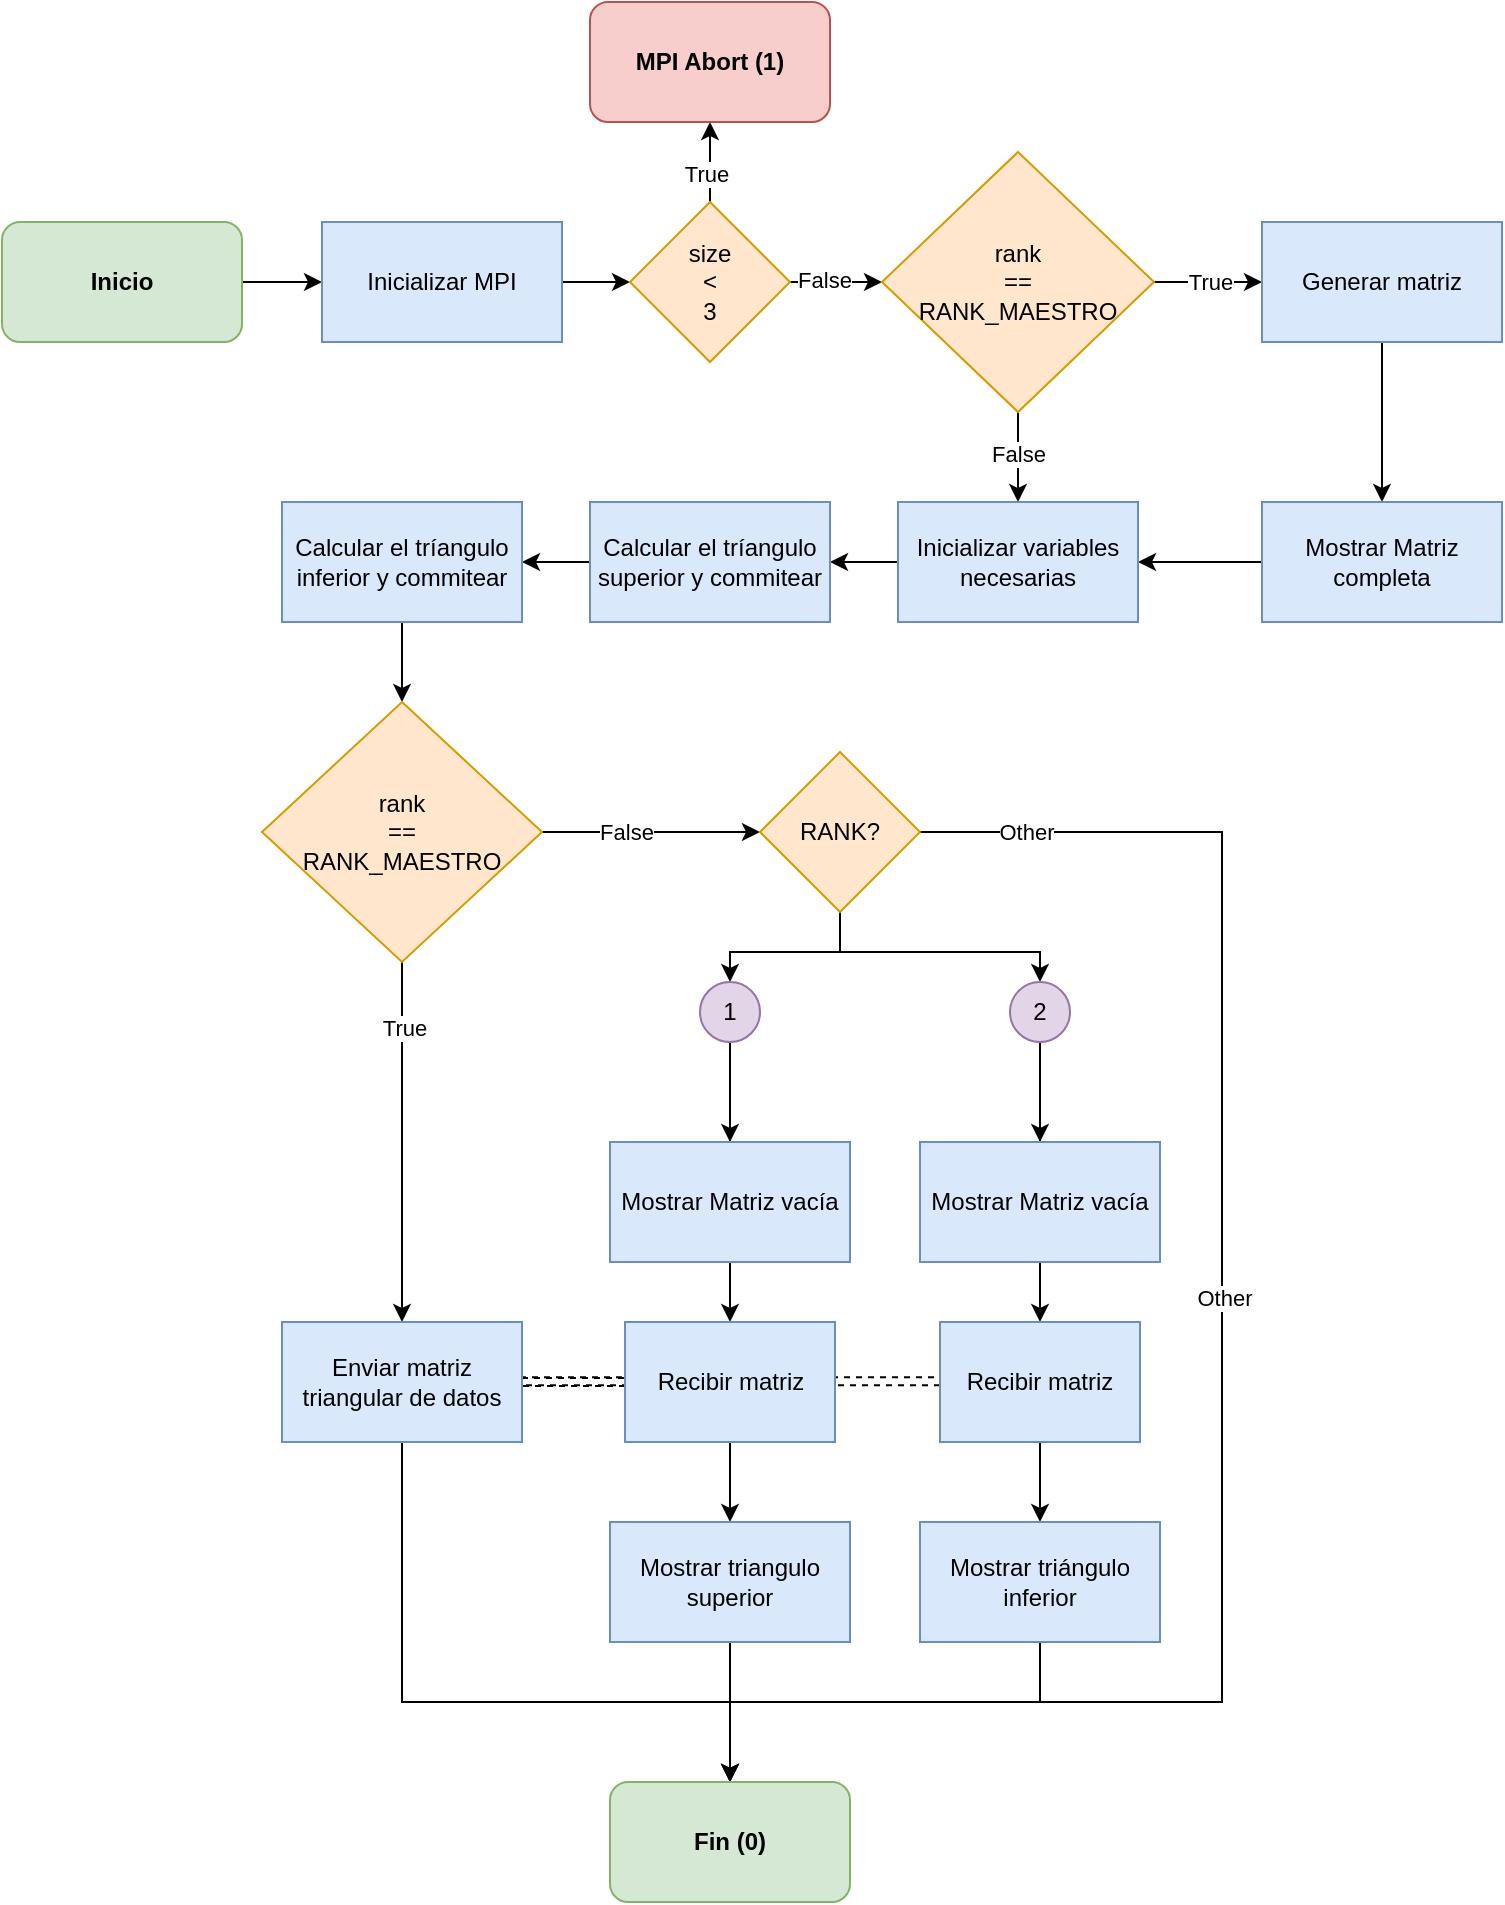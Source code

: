 <mxfile version="22.0.3" type="device">
  <diagram name="Página-1" id="lM1lUgW0QpsYnXXzucY9">
    <mxGraphModel dx="1098" dy="708" grid="1" gridSize="10" guides="1" tooltips="1" connect="1" arrows="1" fold="1" page="1" pageScale="1" pageWidth="827" pageHeight="1169" math="0" shadow="0">
      <root>
        <mxCell id="0" />
        <mxCell id="1" parent="0" />
        <mxCell id="Q2pxramZ0ypnv0ax2mnD-14" value="" style="edgeStyle=orthogonalEdgeStyle;rounded=0;orthogonalLoop=1;jettySize=auto;html=1;" edge="1" parent="1" source="Q2pxramZ0ypnv0ax2mnD-1" target="Q2pxramZ0ypnv0ax2mnD-7">
          <mxGeometry relative="1" as="geometry" />
        </mxCell>
        <mxCell id="Q2pxramZ0ypnv0ax2mnD-1" value="Inicio" style="rounded=1;whiteSpace=wrap;html=1;fillColor=#d5e8d4;strokeColor=#82b366;fontStyle=1" vertex="1" parent="1">
          <mxGeometry x="60" y="170" width="120" height="60" as="geometry" />
        </mxCell>
        <mxCell id="Q2pxramZ0ypnv0ax2mnD-9" value="" style="edgeStyle=orthogonalEdgeStyle;rounded=0;orthogonalLoop=1;jettySize=auto;html=1;" edge="1" parent="1" source="Q2pxramZ0ypnv0ax2mnD-7" target="Q2pxramZ0ypnv0ax2mnD-8">
          <mxGeometry relative="1" as="geometry" />
        </mxCell>
        <mxCell id="Q2pxramZ0ypnv0ax2mnD-7" value="Inicializar MPI" style="rounded=0;whiteSpace=wrap;html=1;fillColor=#dae8fc;strokeColor=#6c8ebf;" vertex="1" parent="1">
          <mxGeometry x="220" y="170" width="120" height="60" as="geometry" />
        </mxCell>
        <mxCell id="Q2pxramZ0ypnv0ax2mnD-11" value="" style="edgeStyle=orthogonalEdgeStyle;rounded=0;orthogonalLoop=1;jettySize=auto;html=1;" edge="1" parent="1" source="Q2pxramZ0ypnv0ax2mnD-8" target="Q2pxramZ0ypnv0ax2mnD-10">
          <mxGeometry relative="1" as="geometry" />
        </mxCell>
        <mxCell id="Q2pxramZ0ypnv0ax2mnD-53" value="True" style="edgeLabel;html=1;align=center;verticalAlign=middle;resizable=0;points=[];" vertex="1" connectable="0" parent="Q2pxramZ0ypnv0ax2mnD-11">
          <mxGeometry x="-0.3" y="2" relative="1" as="geometry">
            <mxPoint as="offset" />
          </mxGeometry>
        </mxCell>
        <mxCell id="Q2pxramZ0ypnv0ax2mnD-13" value="" style="edgeStyle=orthogonalEdgeStyle;rounded=0;orthogonalLoop=1;jettySize=auto;html=1;" edge="1" parent="1" source="Q2pxramZ0ypnv0ax2mnD-8" target="Q2pxramZ0ypnv0ax2mnD-12">
          <mxGeometry relative="1" as="geometry" />
        </mxCell>
        <mxCell id="Q2pxramZ0ypnv0ax2mnD-54" value="False" style="edgeLabel;html=1;align=center;verticalAlign=middle;resizable=0;points=[];" vertex="1" connectable="0" parent="Q2pxramZ0ypnv0ax2mnD-13">
          <mxGeometry x="-0.261" y="1" relative="1" as="geometry">
            <mxPoint as="offset" />
          </mxGeometry>
        </mxCell>
        <mxCell id="Q2pxramZ0ypnv0ax2mnD-8" value="size&lt;br&gt;&amp;lt;&lt;br&gt;3" style="rhombus;whiteSpace=wrap;html=1;rounded=0;fillColor=#ffe6cc;strokeColor=#d79b00;" vertex="1" parent="1">
          <mxGeometry x="374" y="160" width="80" height="80" as="geometry" />
        </mxCell>
        <mxCell id="Q2pxramZ0ypnv0ax2mnD-10" value="MPI Abort (1)" style="rounded=1;whiteSpace=wrap;html=1;fillColor=#f8cecc;strokeColor=#b85450;fontStyle=1" vertex="1" parent="1">
          <mxGeometry x="354" y="60" width="120" height="60" as="geometry" />
        </mxCell>
        <mxCell id="Q2pxramZ0ypnv0ax2mnD-16" value="" style="edgeStyle=orthogonalEdgeStyle;rounded=0;orthogonalLoop=1;jettySize=auto;html=1;" edge="1" parent="1" source="Q2pxramZ0ypnv0ax2mnD-12" target="Q2pxramZ0ypnv0ax2mnD-15">
          <mxGeometry relative="1" as="geometry" />
        </mxCell>
        <mxCell id="Q2pxramZ0ypnv0ax2mnD-55" value="True" style="edgeLabel;html=1;align=center;verticalAlign=middle;resizable=0;points=[];" vertex="1" connectable="0" parent="Q2pxramZ0ypnv0ax2mnD-16">
          <mxGeometry x="0.045" y="2" relative="1" as="geometry">
            <mxPoint y="2" as="offset" />
          </mxGeometry>
        </mxCell>
        <mxCell id="Q2pxramZ0ypnv0ax2mnD-52" value="" style="edgeStyle=orthogonalEdgeStyle;rounded=0;orthogonalLoop=1;jettySize=auto;html=1;" edge="1" parent="1" source="Q2pxramZ0ypnv0ax2mnD-12" target="Q2pxramZ0ypnv0ax2mnD-19">
          <mxGeometry relative="1" as="geometry" />
        </mxCell>
        <mxCell id="Q2pxramZ0ypnv0ax2mnD-56" value="False" style="edgeLabel;html=1;align=center;verticalAlign=middle;resizable=0;points=[];" vertex="1" connectable="0" parent="Q2pxramZ0ypnv0ax2mnD-52">
          <mxGeometry x="-0.067" relative="1" as="geometry">
            <mxPoint as="offset" />
          </mxGeometry>
        </mxCell>
        <mxCell id="Q2pxramZ0ypnv0ax2mnD-12" value="rank&lt;br&gt;==&lt;br&gt;RANK_MAESTRO" style="rhombus;whiteSpace=wrap;html=1;rounded=0;fillColor=#ffe6cc;strokeColor=#d79b00;" vertex="1" parent="1">
          <mxGeometry x="500" y="135" width="136" height="130" as="geometry" />
        </mxCell>
        <mxCell id="Q2pxramZ0ypnv0ax2mnD-18" value="" style="edgeStyle=orthogonalEdgeStyle;rounded=0;orthogonalLoop=1;jettySize=auto;html=1;" edge="1" parent="1" source="Q2pxramZ0ypnv0ax2mnD-15" target="Q2pxramZ0ypnv0ax2mnD-17">
          <mxGeometry relative="1" as="geometry" />
        </mxCell>
        <mxCell id="Q2pxramZ0ypnv0ax2mnD-15" value="Generar matriz" style="whiteSpace=wrap;html=1;rounded=0;fillColor=#dae8fc;strokeColor=#6c8ebf;" vertex="1" parent="1">
          <mxGeometry x="690" y="170" width="120" height="60" as="geometry" />
        </mxCell>
        <mxCell id="Q2pxramZ0ypnv0ax2mnD-20" value="" style="edgeStyle=orthogonalEdgeStyle;rounded=0;orthogonalLoop=1;jettySize=auto;html=1;" edge="1" parent="1" source="Q2pxramZ0ypnv0ax2mnD-17" target="Q2pxramZ0ypnv0ax2mnD-19">
          <mxGeometry relative="1" as="geometry" />
        </mxCell>
        <mxCell id="Q2pxramZ0ypnv0ax2mnD-17" value="Mostrar Matriz completa" style="whiteSpace=wrap;html=1;rounded=0;fillColor=#dae8fc;strokeColor=#6c8ebf;" vertex="1" parent="1">
          <mxGeometry x="690" y="310" width="120" height="60" as="geometry" />
        </mxCell>
        <mxCell id="Q2pxramZ0ypnv0ax2mnD-22" value="" style="edgeStyle=orthogonalEdgeStyle;rounded=0;orthogonalLoop=1;jettySize=auto;html=1;" edge="1" parent="1" source="Q2pxramZ0ypnv0ax2mnD-19" target="Q2pxramZ0ypnv0ax2mnD-21">
          <mxGeometry relative="1" as="geometry" />
        </mxCell>
        <mxCell id="Q2pxramZ0ypnv0ax2mnD-19" value="Inicializar variables necesarias" style="whiteSpace=wrap;html=1;rounded=0;fillColor=#dae8fc;strokeColor=#6c8ebf;" vertex="1" parent="1">
          <mxGeometry x="508" y="310" width="120" height="60" as="geometry" />
        </mxCell>
        <mxCell id="Q2pxramZ0ypnv0ax2mnD-24" value="" style="edgeStyle=orthogonalEdgeStyle;rounded=0;orthogonalLoop=1;jettySize=auto;html=1;" edge="1" parent="1" source="Q2pxramZ0ypnv0ax2mnD-21" target="Q2pxramZ0ypnv0ax2mnD-23">
          <mxGeometry relative="1" as="geometry" />
        </mxCell>
        <mxCell id="Q2pxramZ0ypnv0ax2mnD-21" value="Calcular el tríangulo superior y commitear" style="whiteSpace=wrap;html=1;rounded=0;fillColor=#dae8fc;strokeColor=#6c8ebf;" vertex="1" parent="1">
          <mxGeometry x="354" y="310" width="120" height="60" as="geometry" />
        </mxCell>
        <mxCell id="Q2pxramZ0ypnv0ax2mnD-26" value="" style="edgeStyle=orthogonalEdgeStyle;rounded=0;orthogonalLoop=1;jettySize=auto;html=1;" edge="1" parent="1" source="Q2pxramZ0ypnv0ax2mnD-23" target="Q2pxramZ0ypnv0ax2mnD-25">
          <mxGeometry relative="1" as="geometry" />
        </mxCell>
        <mxCell id="Q2pxramZ0ypnv0ax2mnD-23" value="Calcular el tríangulo inferior y commitear" style="whiteSpace=wrap;html=1;rounded=0;fillColor=#dae8fc;strokeColor=#6c8ebf;" vertex="1" parent="1">
          <mxGeometry x="200" y="310" width="120" height="60" as="geometry" />
        </mxCell>
        <mxCell id="Q2pxramZ0ypnv0ax2mnD-28" value="" style="edgeStyle=orthogonalEdgeStyle;rounded=0;orthogonalLoop=1;jettySize=auto;html=1;" edge="1" parent="1" source="Q2pxramZ0ypnv0ax2mnD-25" target="Q2pxramZ0ypnv0ax2mnD-27">
          <mxGeometry relative="1" as="geometry" />
        </mxCell>
        <mxCell id="Q2pxramZ0ypnv0ax2mnD-62" value="False" style="edgeLabel;html=1;align=center;verticalAlign=middle;resizable=0;points=[];" vertex="1" connectable="0" parent="Q2pxramZ0ypnv0ax2mnD-28">
          <mxGeometry x="-0.229" relative="1" as="geometry">
            <mxPoint as="offset" />
          </mxGeometry>
        </mxCell>
        <mxCell id="Q2pxramZ0ypnv0ax2mnD-35" value="" style="edgeStyle=orthogonalEdgeStyle;rounded=0;orthogonalLoop=1;jettySize=auto;html=1;" edge="1" parent="1" source="Q2pxramZ0ypnv0ax2mnD-25" target="Q2pxramZ0ypnv0ax2mnD-34">
          <mxGeometry relative="1" as="geometry" />
        </mxCell>
        <mxCell id="Q2pxramZ0ypnv0ax2mnD-64" value="True" style="edgeLabel;html=1;align=center;verticalAlign=middle;resizable=0;points=[];" vertex="1" connectable="0" parent="Q2pxramZ0ypnv0ax2mnD-35">
          <mxGeometry x="-0.633" y="1" relative="1" as="geometry">
            <mxPoint as="offset" />
          </mxGeometry>
        </mxCell>
        <mxCell id="Q2pxramZ0ypnv0ax2mnD-25" value="rank&lt;br&gt;==&lt;br&gt;RANK_MAESTRO" style="rhombus;whiteSpace=wrap;html=1;rounded=0;fillColor=#ffe6cc;strokeColor=#d79b00;" vertex="1" parent="1">
          <mxGeometry x="190" y="410" width="140" height="130" as="geometry" />
        </mxCell>
        <mxCell id="Q2pxramZ0ypnv0ax2mnD-30" value="" style="edgeStyle=orthogonalEdgeStyle;rounded=0;orthogonalLoop=1;jettySize=auto;html=1;" edge="1" parent="1" source="Q2pxramZ0ypnv0ax2mnD-27" target="Q2pxramZ0ypnv0ax2mnD-29">
          <mxGeometry relative="1" as="geometry" />
        </mxCell>
        <mxCell id="Q2pxramZ0ypnv0ax2mnD-31" style="edgeStyle=orthogonalEdgeStyle;rounded=0;orthogonalLoop=1;jettySize=auto;html=1;entryX=0.5;entryY=0;entryDx=0;entryDy=0;exitX=0.5;exitY=1;exitDx=0;exitDy=0;" edge="1" parent="1" source="Q2pxramZ0ypnv0ax2mnD-27" target="Q2pxramZ0ypnv0ax2mnD-33">
          <mxGeometry relative="1" as="geometry">
            <mxPoint x="519" y="570" as="targetPoint" />
            <Array as="points">
              <mxPoint x="479" y="535" />
              <mxPoint x="579" y="535" />
            </Array>
          </mxGeometry>
        </mxCell>
        <mxCell id="Q2pxramZ0ypnv0ax2mnD-61" style="edgeStyle=orthogonalEdgeStyle;rounded=0;orthogonalLoop=1;jettySize=auto;html=1;entryX=0.5;entryY=0;entryDx=0;entryDy=0;exitX=1;exitY=0.5;exitDx=0;exitDy=0;" edge="1" parent="1" source="Q2pxramZ0ypnv0ax2mnD-27" target="Q2pxramZ0ypnv0ax2mnD-57">
          <mxGeometry relative="1" as="geometry">
            <Array as="points">
              <mxPoint x="670" y="475" />
              <mxPoint x="670" y="910" />
              <mxPoint x="424" y="910" />
            </Array>
          </mxGeometry>
        </mxCell>
        <mxCell id="Q2pxramZ0ypnv0ax2mnD-63" value="Other" style="edgeLabel;html=1;align=center;verticalAlign=middle;resizable=0;points=[];" vertex="1" connectable="0" parent="Q2pxramZ0ypnv0ax2mnD-61">
          <mxGeometry x="-0.878" relative="1" as="geometry">
            <mxPoint as="offset" />
          </mxGeometry>
        </mxCell>
        <mxCell id="Q2pxramZ0ypnv0ax2mnD-65" value="Other" style="edgeLabel;html=1;align=center;verticalAlign=middle;resizable=0;points=[];" vertex="1" connectable="0" parent="Q2pxramZ0ypnv0ax2mnD-61">
          <mxGeometry x="-0.119" y="1" relative="1" as="geometry">
            <mxPoint as="offset" />
          </mxGeometry>
        </mxCell>
        <mxCell id="Q2pxramZ0ypnv0ax2mnD-27" value="RANK?" style="rhombus;whiteSpace=wrap;html=1;rounded=0;fillColor=#ffe6cc;strokeColor=#d79b00;" vertex="1" parent="1">
          <mxGeometry x="439" y="435" width="80" height="80" as="geometry" />
        </mxCell>
        <mxCell id="Q2pxramZ0ypnv0ax2mnD-37" value="" style="edgeStyle=orthogonalEdgeStyle;rounded=0;orthogonalLoop=1;jettySize=auto;html=1;" edge="1" parent="1" source="Q2pxramZ0ypnv0ax2mnD-29">
          <mxGeometry relative="1" as="geometry">
            <mxPoint x="424" y="720" as="targetPoint" />
          </mxGeometry>
        </mxCell>
        <mxCell id="Q2pxramZ0ypnv0ax2mnD-44" value="" style="edgeStyle=orthogonalEdgeStyle;rounded=0;orthogonalLoop=1;jettySize=auto;html=1;" edge="1" parent="1" source="Q2pxramZ0ypnv0ax2mnD-29" target="Q2pxramZ0ypnv0ax2mnD-43">
          <mxGeometry relative="1" as="geometry" />
        </mxCell>
        <mxCell id="Q2pxramZ0ypnv0ax2mnD-29" value="1" style="ellipse;whiteSpace=wrap;html=1;rounded=0;fillColor=#e1d5e7;strokeColor=#9673a6;" vertex="1" parent="1">
          <mxGeometry x="409" y="550" width="30" height="30" as="geometry" />
        </mxCell>
        <mxCell id="Q2pxramZ0ypnv0ax2mnD-39" value="" style="edgeStyle=orthogonalEdgeStyle;rounded=0;orthogonalLoop=1;jettySize=auto;html=1;" edge="1" parent="1" source="Q2pxramZ0ypnv0ax2mnD-33">
          <mxGeometry relative="1" as="geometry">
            <mxPoint x="579" y="720" as="targetPoint" />
          </mxGeometry>
        </mxCell>
        <mxCell id="Q2pxramZ0ypnv0ax2mnD-47" style="edgeStyle=orthogonalEdgeStyle;rounded=0;orthogonalLoop=1;jettySize=auto;html=1;entryX=0.5;entryY=0;entryDx=0;entryDy=0;" edge="1" parent="1" source="Q2pxramZ0ypnv0ax2mnD-33" target="Q2pxramZ0ypnv0ax2mnD-45">
          <mxGeometry relative="1" as="geometry" />
        </mxCell>
        <mxCell id="Q2pxramZ0ypnv0ax2mnD-33" value="2" style="ellipse;whiteSpace=wrap;html=1;rounded=0;fillColor=#e1d5e7;strokeColor=#9673a6;" vertex="1" parent="1">
          <mxGeometry x="564" y="550" width="30" height="30" as="geometry" />
        </mxCell>
        <mxCell id="Q2pxramZ0ypnv0ax2mnD-40" value="" style="edgeStyle=orthogonalEdgeStyle;rounded=0;orthogonalLoop=1;jettySize=auto;html=1;shape=link;dashed=1;" edge="1" parent="1" source="Q2pxramZ0ypnv0ax2mnD-34" target="Q2pxramZ0ypnv0ax2mnD-36">
          <mxGeometry relative="1" as="geometry" />
        </mxCell>
        <mxCell id="Q2pxramZ0ypnv0ax2mnD-41" style="edgeStyle=orthogonalEdgeStyle;rounded=0;orthogonalLoop=1;jettySize=auto;html=1;entryX=0;entryY=0.5;entryDx=0;entryDy=0;shape=link;dashed=1;" edge="1" parent="1">
          <mxGeometry relative="1" as="geometry">
            <mxPoint x="319" y="749.58" as="sourcePoint" />
            <mxPoint x="529" y="749.58" as="targetPoint" />
          </mxGeometry>
        </mxCell>
        <mxCell id="Q2pxramZ0ypnv0ax2mnD-60" style="edgeStyle=orthogonalEdgeStyle;rounded=0;orthogonalLoop=1;jettySize=auto;html=1;entryX=0.5;entryY=0;entryDx=0;entryDy=0;exitX=0.5;exitY=1;exitDx=0;exitDy=0;" edge="1" parent="1" source="Q2pxramZ0ypnv0ax2mnD-34" target="Q2pxramZ0ypnv0ax2mnD-57">
          <mxGeometry relative="1" as="geometry">
            <Array as="points">
              <mxPoint x="260" y="910" />
              <mxPoint x="424" y="910" />
            </Array>
          </mxGeometry>
        </mxCell>
        <mxCell id="Q2pxramZ0ypnv0ax2mnD-34" value="Enviar matriz triangular de datos" style="whiteSpace=wrap;html=1;rounded=0;fillColor=#dae8fc;strokeColor=#6c8ebf;" vertex="1" parent="1">
          <mxGeometry x="200" y="720" width="120" height="60" as="geometry" />
        </mxCell>
        <mxCell id="Q2pxramZ0ypnv0ax2mnD-49" value="" style="edgeStyle=orthogonalEdgeStyle;rounded=0;orthogonalLoop=1;jettySize=auto;html=1;" edge="1" parent="1" source="Q2pxramZ0ypnv0ax2mnD-36" target="Q2pxramZ0ypnv0ax2mnD-48">
          <mxGeometry relative="1" as="geometry" />
        </mxCell>
        <mxCell id="Q2pxramZ0ypnv0ax2mnD-36" value="Recibir matriz" style="whiteSpace=wrap;html=1;rounded=0;fillColor=#dae8fc;strokeColor=#6c8ebf;" vertex="1" parent="1">
          <mxGeometry x="371.5" y="720" width="105" height="60" as="geometry" />
        </mxCell>
        <mxCell id="Q2pxramZ0ypnv0ax2mnD-51" value="" style="edgeStyle=orthogonalEdgeStyle;rounded=0;orthogonalLoop=1;jettySize=auto;html=1;" edge="1" parent="1" source="Q2pxramZ0ypnv0ax2mnD-38" target="Q2pxramZ0ypnv0ax2mnD-50">
          <mxGeometry relative="1" as="geometry" />
        </mxCell>
        <mxCell id="Q2pxramZ0ypnv0ax2mnD-38" value="Recibir matriz" style="whiteSpace=wrap;html=1;rounded=0;fillColor=#dae8fc;strokeColor=#6c8ebf;" vertex="1" parent="1">
          <mxGeometry x="529" y="720" width="100" height="60" as="geometry" />
        </mxCell>
        <mxCell id="Q2pxramZ0ypnv0ax2mnD-43" value="Mostrar Matriz vacía" style="rounded=0;whiteSpace=wrap;html=1;fillColor=#dae8fc;strokeColor=#6c8ebf;" vertex="1" parent="1">
          <mxGeometry x="364" y="630" width="120" height="60" as="geometry" />
        </mxCell>
        <mxCell id="Q2pxramZ0ypnv0ax2mnD-45" value="Mostrar Matriz vacía" style="rounded=0;whiteSpace=wrap;html=1;fillColor=#dae8fc;strokeColor=#6c8ebf;" vertex="1" parent="1">
          <mxGeometry x="519" y="630" width="120" height="60" as="geometry" />
        </mxCell>
        <mxCell id="Q2pxramZ0ypnv0ax2mnD-58" value="" style="edgeStyle=orthogonalEdgeStyle;rounded=0;orthogonalLoop=1;jettySize=auto;html=1;" edge="1" parent="1" source="Q2pxramZ0ypnv0ax2mnD-48" target="Q2pxramZ0ypnv0ax2mnD-57">
          <mxGeometry relative="1" as="geometry" />
        </mxCell>
        <mxCell id="Q2pxramZ0ypnv0ax2mnD-48" value="Mostrar triangulo superior" style="whiteSpace=wrap;html=1;rounded=0;fillColor=#dae8fc;strokeColor=#6c8ebf;" vertex="1" parent="1">
          <mxGeometry x="364" y="820" width="120" height="60" as="geometry" />
        </mxCell>
        <mxCell id="Q2pxramZ0ypnv0ax2mnD-59" style="edgeStyle=orthogonalEdgeStyle;rounded=0;orthogonalLoop=1;jettySize=auto;html=1;entryX=0.5;entryY=0;entryDx=0;entryDy=0;exitX=0.5;exitY=1;exitDx=0;exitDy=0;" edge="1" parent="1" source="Q2pxramZ0ypnv0ax2mnD-50" target="Q2pxramZ0ypnv0ax2mnD-57">
          <mxGeometry relative="1" as="geometry">
            <Array as="points">
              <mxPoint x="579" y="910" />
              <mxPoint x="424" y="910" />
            </Array>
          </mxGeometry>
        </mxCell>
        <mxCell id="Q2pxramZ0ypnv0ax2mnD-50" value="Mostrar triángulo inferior" style="whiteSpace=wrap;html=1;rounded=0;fillColor=#dae8fc;strokeColor=#6c8ebf;" vertex="1" parent="1">
          <mxGeometry x="519" y="820" width="120" height="60" as="geometry" />
        </mxCell>
        <mxCell id="Q2pxramZ0ypnv0ax2mnD-57" value="Fin (0)" style="rounded=1;whiteSpace=wrap;html=1;fillColor=#d5e8d4;strokeColor=#82b366;fontStyle=1" vertex="1" parent="1">
          <mxGeometry x="364" y="950" width="120" height="60" as="geometry" />
        </mxCell>
      </root>
    </mxGraphModel>
  </diagram>
</mxfile>
